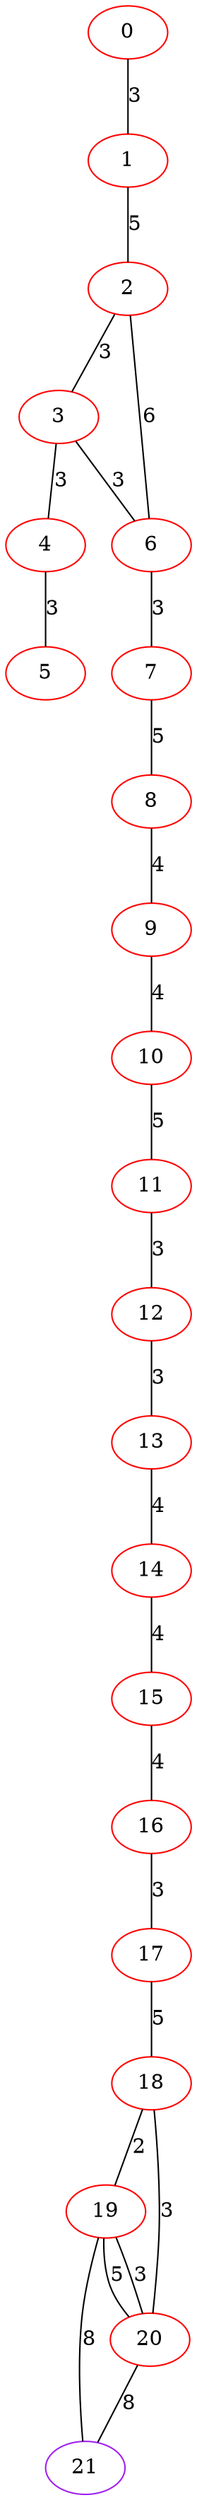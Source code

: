 graph "" {
0 [color=red, weight=1];
1 [color=red, weight=1];
2 [color=red, weight=1];
3 [color=red, weight=1];
4 [color=red, weight=1];
5 [color=red, weight=1];
6 [color=red, weight=1];
7 [color=red, weight=1];
8 [color=red, weight=1];
9 [color=red, weight=1];
10 [color=red, weight=1];
11 [color=red, weight=1];
12 [color=red, weight=1];
13 [color=red, weight=1];
14 [color=red, weight=1];
15 [color=red, weight=1];
16 [color=red, weight=1];
17 [color=red, weight=1];
18 [color=red, weight=1];
19 [color=red, weight=1];
20 [color=red, weight=1];
21 [color=purple, weight=4];
0 -- 1  [key=0, label=3];
1 -- 2  [key=0, label=5];
2 -- 3  [key=0, label=3];
2 -- 6  [key=0, label=6];
3 -- 4  [key=0, label=3];
3 -- 6  [key=0, label=3];
4 -- 5  [key=0, label=3];
6 -- 7  [key=0, label=3];
7 -- 8  [key=0, label=5];
8 -- 9  [key=0, label=4];
9 -- 10  [key=0, label=4];
10 -- 11  [key=0, label=5];
11 -- 12  [key=0, label=3];
12 -- 13  [key=0, label=3];
13 -- 14  [key=0, label=4];
14 -- 15  [key=0, label=4];
15 -- 16  [key=0, label=4];
16 -- 17  [key=0, label=3];
17 -- 18  [key=0, label=5];
18 -- 19  [key=0, label=2];
18 -- 20  [key=0, label=3];
19 -- 20  [key=0, label=3];
19 -- 20  [key=1, label=5];
19 -- 21  [key=0, label=8];
20 -- 21  [key=0, label=8];
}
